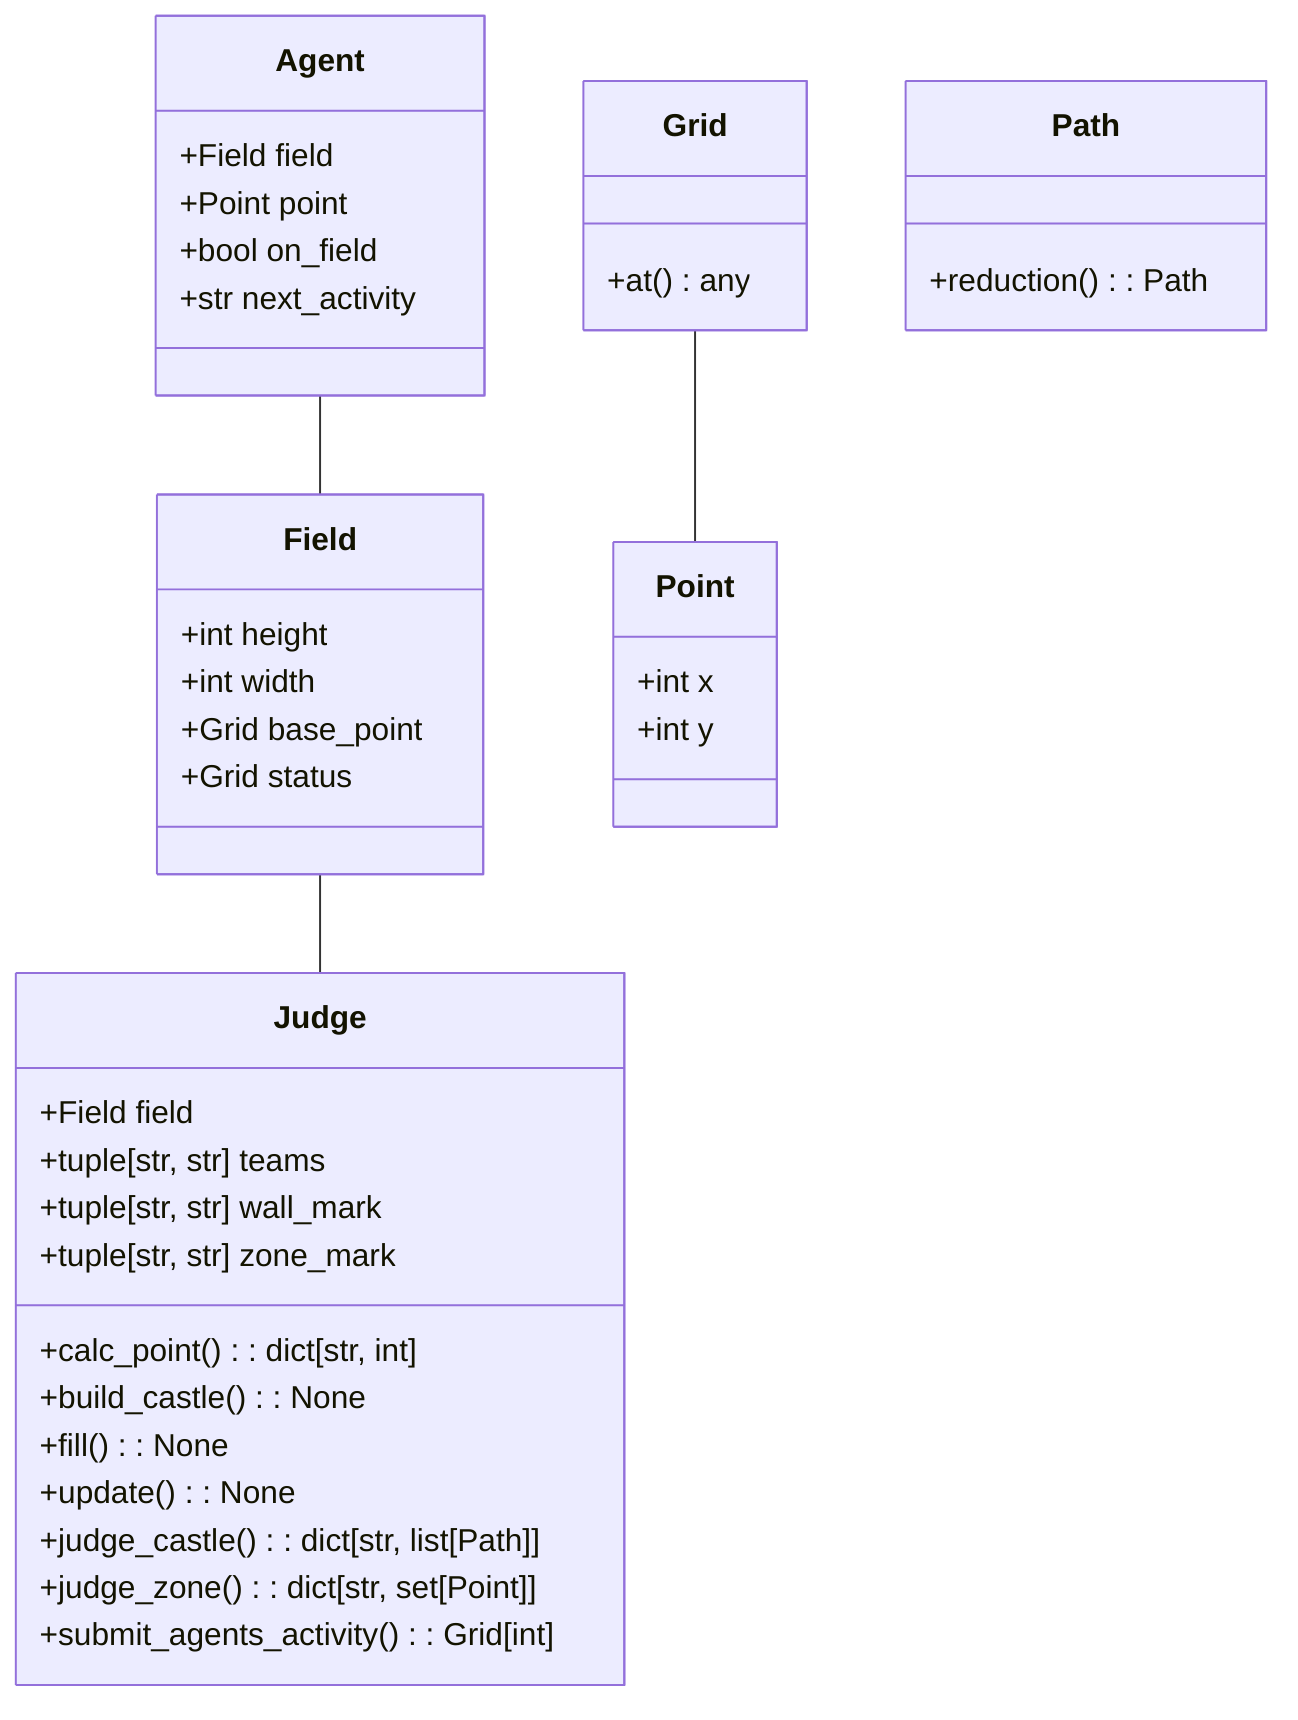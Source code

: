 classDiagram
    Field -- Judge
    Agent -- Field
    Grid -- Point
    class Grid {
        +at() any
    }

    class Field {
        +int height
        +int width
        +Grid base_point
        +Grid status
    }

    class Judge {
        +Field field
        +tuple[str, str] teams
        +tuple[str, str] wall_mark
        +tuple[str, str] zone_mark
        +calc_point(): dict[str, int]
        +build_castle(): None
        +fill(): None
        +update(): None
        +judge_castle(): dict[str, list[Path]]
        +judge_zone(): dict[str, set[Point]]
        +submit_agents_activity(): Grid[int]
    }

    class Agent {
        +Field field
        +Point point
        +bool on_field
        +str next_activity
    }

    class Point {
        +int x
        +int y
    }

    class Path {
        +reduction(): Path
    }